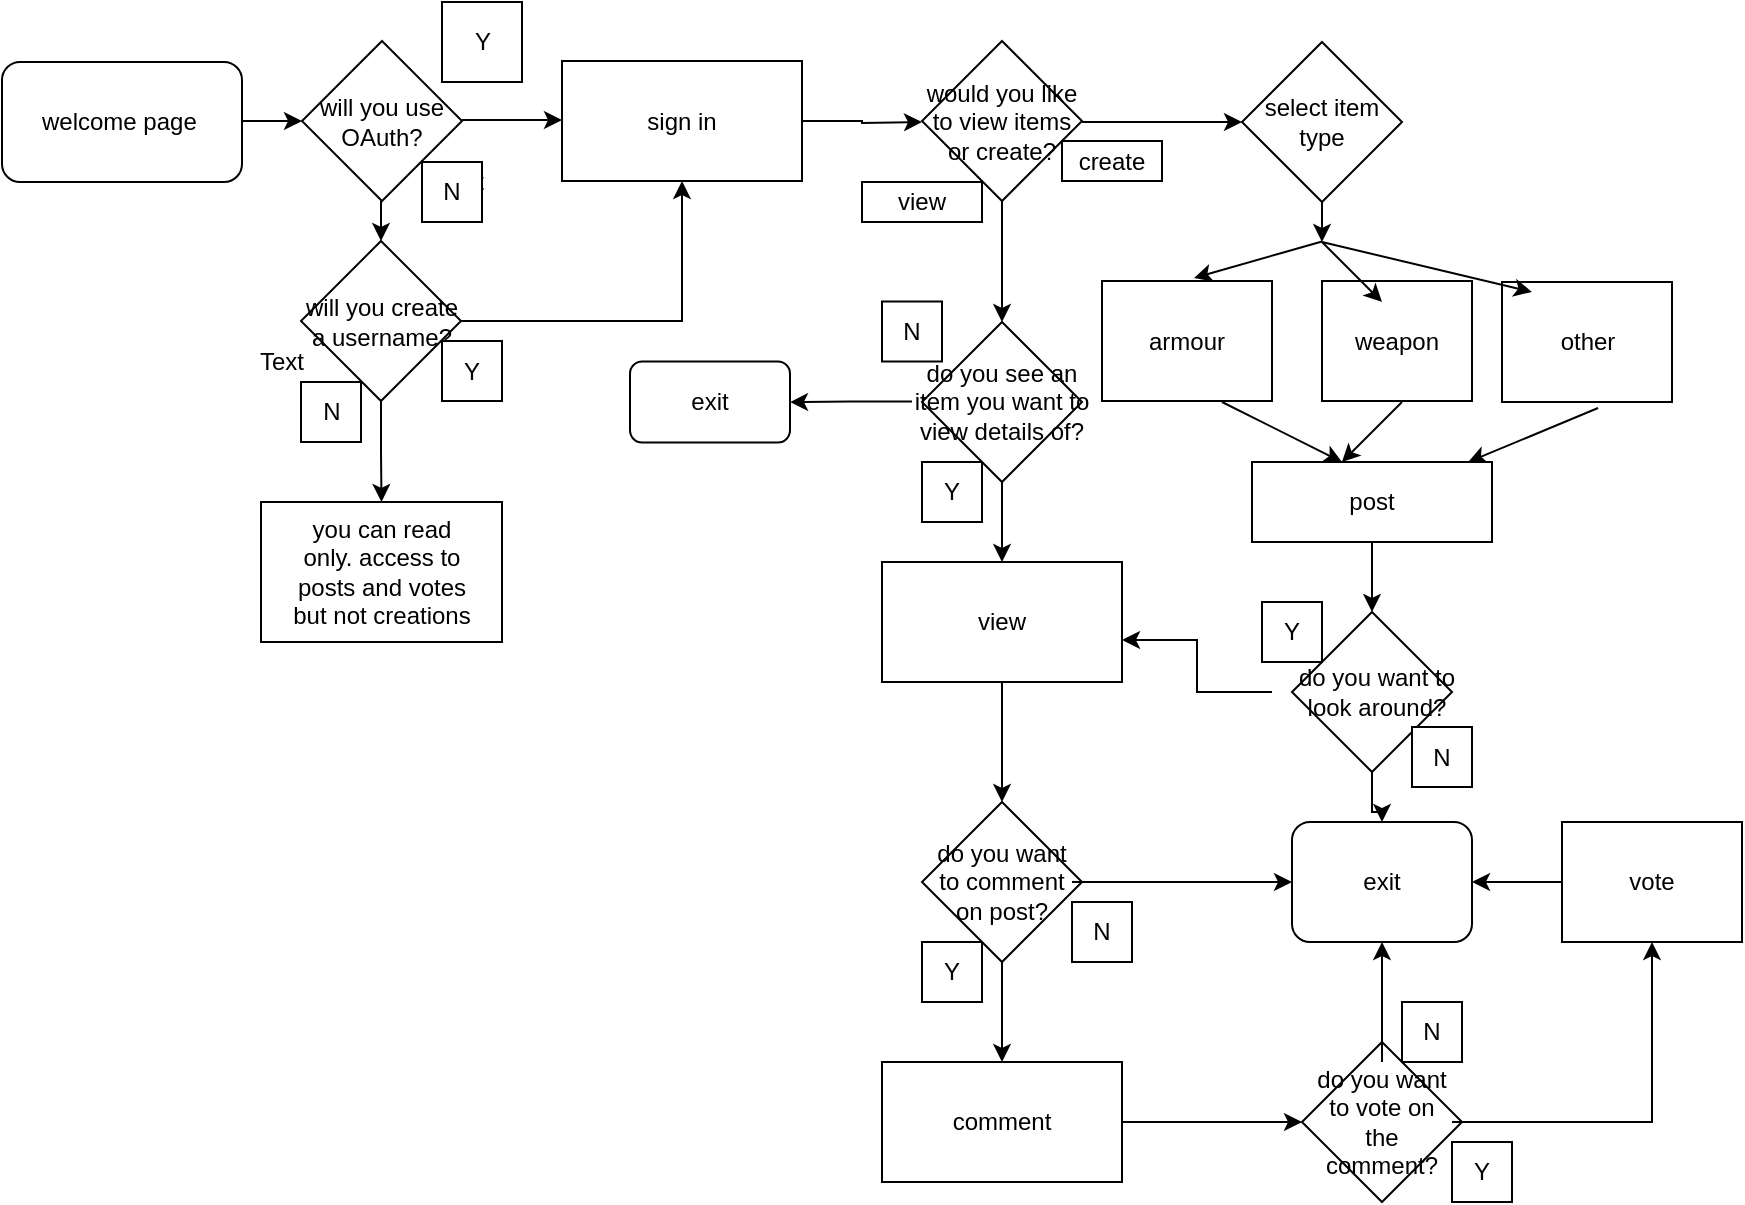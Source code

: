 <mxfile version="14.9.2" type="device"><diagram id="IBGyfSCM0pHQJwN4tvd7" name="Page-1"><mxGraphModel dx="750" dy="589" grid="1" gridSize="10" guides="1" tooltips="1" connect="1" arrows="1" fold="1" page="1" pageScale="1" pageWidth="827" pageHeight="1169" math="0" shadow="0"><root><mxCell id="0"/><mxCell id="1" parent="0"/><mxCell id="z0nIqfdhN2FTbJ_hzPqy-1" value="" style="rounded=1;whiteSpace=wrap;html=1;" vertex="1" parent="1"><mxGeometry x="20" y="310" width="120" height="60" as="geometry"/></mxCell><mxCell id="z0nIqfdhN2FTbJ_hzPqy-2" value="welcome page&lt;span style=&quot;white-space: pre&quot;&gt;&#9;&lt;/span&gt;" style="text;html=1;strokeColor=none;fillColor=none;align=center;verticalAlign=middle;whiteSpace=wrap;rounded=0;" vertex="1" parent="1"><mxGeometry x="25" y="330" width="110" height="20" as="geometry"/></mxCell><mxCell id="z0nIqfdhN2FTbJ_hzPqy-4" value="" style="endArrow=classic;html=1;strokeColor=#000000;" edge="1" parent="1" target="z0nIqfdhN2FTbJ_hzPqy-5"><mxGeometry width="50" height="50" relative="1" as="geometry"><mxPoint x="140" y="339.5" as="sourcePoint"/><mxPoint x="210" y="339.5" as="targetPoint"/></mxGeometry></mxCell><mxCell id="z0nIqfdhN2FTbJ_hzPqy-5" value="will you use OAuth?" style="rhombus;whiteSpace=wrap;html=1;" vertex="1" parent="1"><mxGeometry x="170" y="299.5" width="80" height="80" as="geometry"/></mxCell><mxCell id="z0nIqfdhN2FTbJ_hzPqy-6" value="Text" style="text;html=1;strokeColor=none;fillColor=none;align=center;verticalAlign=middle;whiteSpace=wrap;rounded=0;" vertex="1" parent="1"><mxGeometry x="230" y="359.5" width="40" height="20" as="geometry"/></mxCell><mxCell id="z0nIqfdhN2FTbJ_hzPqy-7" value="" style="endArrow=classic;html=1;strokeColor=#000000;" edge="1" parent="1"><mxGeometry width="50" height="50" relative="1" as="geometry"><mxPoint x="250" y="339" as="sourcePoint"/><mxPoint x="300" y="339" as="targetPoint"/></mxGeometry></mxCell><mxCell id="z0nIqfdhN2FTbJ_hzPqy-9" value="" style="whiteSpace=wrap;html=1;aspect=fixed;" vertex="1" parent="1"><mxGeometry x="240" y="280" width="40" height="40" as="geometry"/></mxCell><mxCell id="z0nIqfdhN2FTbJ_hzPqy-10" value="Y" style="text;html=1;align=center;verticalAlign=middle;resizable=0;points=[];autosize=1;strokeColor=none;" vertex="1" parent="1"><mxGeometry x="250" y="290" width="20" height="20" as="geometry"/></mxCell><mxCell id="z0nIqfdhN2FTbJ_hzPqy-12" value="N" style="whiteSpace=wrap;html=1;aspect=fixed;" vertex="1" parent="1"><mxGeometry x="230" y="360" width="30" height="30" as="geometry"/></mxCell><mxCell id="z0nIqfdhN2FTbJ_hzPqy-13" value="" style="endArrow=classic;html=1;strokeColor=#000000;" edge="1" parent="1" target="z0nIqfdhN2FTbJ_hzPqy-14"><mxGeometry width="50" height="50" relative="1" as="geometry"><mxPoint x="209.5" y="379.5" as="sourcePoint"/><mxPoint x="209.5" y="439.5" as="targetPoint"/></mxGeometry></mxCell><mxCell id="z0nIqfdhN2FTbJ_hzPqy-20" style="edgeStyle=orthogonalEdgeStyle;rounded=0;orthogonalLoop=1;jettySize=auto;html=1;exitX=1;exitY=0.5;exitDx=0;exitDy=0;strokeColor=#000000;" edge="1" parent="1" source="z0nIqfdhN2FTbJ_hzPqy-14" target="z0nIqfdhN2FTbJ_hzPqy-21"><mxGeometry relative="1" as="geometry"><mxPoint x="350" y="390" as="targetPoint"/></mxGeometry></mxCell><mxCell id="z0nIqfdhN2FTbJ_hzPqy-25" style="edgeStyle=orthogonalEdgeStyle;rounded=0;orthogonalLoop=1;jettySize=auto;html=1;exitX=0.5;exitY=1;exitDx=0;exitDy=0;strokeColor=#000000;" edge="1" parent="1" source="z0nIqfdhN2FTbJ_hzPqy-14" target="z0nIqfdhN2FTbJ_hzPqy-26"><mxGeometry relative="1" as="geometry"><mxPoint x="210" y="560" as="targetPoint"/></mxGeometry></mxCell><mxCell id="z0nIqfdhN2FTbJ_hzPqy-14" value="will you create a username?" style="rhombus;whiteSpace=wrap;html=1;" vertex="1" parent="1"><mxGeometry x="169.5" y="399.5" width="80" height="80" as="geometry"/></mxCell><mxCell id="z0nIqfdhN2FTbJ_hzPqy-16" value="" style="whiteSpace=wrap;html=1;aspect=fixed;" vertex="1" parent="1"><mxGeometry x="240" y="449.5" width="30" height="30" as="geometry"/></mxCell><mxCell id="z0nIqfdhN2FTbJ_hzPqy-17" value="N" style="whiteSpace=wrap;html=1;aspect=fixed;" vertex="1" parent="1"><mxGeometry x="169.5" y="470" width="30" height="30" as="geometry"/></mxCell><mxCell id="z0nIqfdhN2FTbJ_hzPqy-19" value="Y" style="text;html=1;strokeColor=none;fillColor=none;align=center;verticalAlign=middle;whiteSpace=wrap;rounded=0;" vertex="1" parent="1"><mxGeometry x="245" y="454.5" width="20" height="20" as="geometry"/></mxCell><mxCell id="z0nIqfdhN2FTbJ_hzPqy-24" style="edgeStyle=orthogonalEdgeStyle;rounded=0;orthogonalLoop=1;jettySize=auto;html=1;exitX=1;exitY=0.5;exitDx=0;exitDy=0;strokeColor=#000000;" edge="1" parent="1" source="z0nIqfdhN2FTbJ_hzPqy-21"><mxGeometry relative="1" as="geometry"><mxPoint x="480" y="340" as="targetPoint"/></mxGeometry></mxCell><mxCell id="z0nIqfdhN2FTbJ_hzPqy-21" value="" style="rounded=0;whiteSpace=wrap;html=1;" vertex="1" parent="1"><mxGeometry x="300" y="309.5" width="120" height="60" as="geometry"/></mxCell><mxCell id="z0nIqfdhN2FTbJ_hzPqy-22" value="Text" style="text;html=1;strokeColor=none;fillColor=none;align=center;verticalAlign=middle;whiteSpace=wrap;rounded=0;" vertex="1" parent="1"><mxGeometry x="140" y="450" width="40" height="20" as="geometry"/></mxCell><mxCell id="z0nIqfdhN2FTbJ_hzPqy-23" value="sign in" style="text;html=1;strokeColor=none;fillColor=none;align=center;verticalAlign=middle;whiteSpace=wrap;rounded=0;" vertex="1" parent="1"><mxGeometry x="320" y="329.5" width="80" height="20" as="geometry"/></mxCell><mxCell id="z0nIqfdhN2FTbJ_hzPqy-26" value="" style="rounded=0;whiteSpace=wrap;html=1;" vertex="1" parent="1"><mxGeometry x="149.5" y="530" width="120.5" height="70" as="geometry"/></mxCell><mxCell id="z0nIqfdhN2FTbJ_hzPqy-27" value="you can read only. access to posts and votes but not creations" style="text;html=1;strokeColor=none;fillColor=none;align=center;verticalAlign=middle;whiteSpace=wrap;rounded=0;" vertex="1" parent="1"><mxGeometry x="161.75" y="535" width="95.5" height="60" as="geometry"/></mxCell><mxCell id="z0nIqfdhN2FTbJ_hzPqy-34" style="edgeStyle=orthogonalEdgeStyle;rounded=0;orthogonalLoop=1;jettySize=auto;html=1;strokeColor=#000000;" edge="1" parent="1" source="z0nIqfdhN2FTbJ_hzPqy-28"><mxGeometry relative="1" as="geometry"><mxPoint x="520" y="440" as="targetPoint"/></mxGeometry></mxCell><mxCell id="z0nIqfdhN2FTbJ_hzPqy-28" value="" style="rhombus;whiteSpace=wrap;html=1;" vertex="1" parent="1"><mxGeometry x="480" y="299.5" width="80" height="80" as="geometry"/></mxCell><mxCell id="z0nIqfdhN2FTbJ_hzPqy-32" style="edgeStyle=orthogonalEdgeStyle;rounded=0;orthogonalLoop=1;jettySize=auto;html=1;strokeColor=#000000;" edge="1" parent="1" source="z0nIqfdhN2FTbJ_hzPqy-29"><mxGeometry relative="1" as="geometry"><mxPoint x="640" y="340" as="targetPoint"/></mxGeometry></mxCell><mxCell id="z0nIqfdhN2FTbJ_hzPqy-29" value="would you like to view items or create?" style="text;html=1;strokeColor=none;fillColor=none;align=center;verticalAlign=middle;whiteSpace=wrap;rounded=0;" vertex="1" parent="1"><mxGeometry x="480" y="310" width="80" height="60" as="geometry"/></mxCell><mxCell id="z0nIqfdhN2FTbJ_hzPqy-35" value="" style="rounded=0;whiteSpace=wrap;html=1;" vertex="1" parent="1"><mxGeometry x="550" y="349.5" width="50" height="20" as="geometry"/></mxCell><mxCell id="z0nIqfdhN2FTbJ_hzPqy-36" value="create" style="text;html=1;strokeColor=none;fillColor=none;align=center;verticalAlign=middle;whiteSpace=wrap;rounded=0;" vertex="1" parent="1"><mxGeometry x="555" y="349.5" width="40" height="20" as="geometry"/></mxCell><mxCell id="z0nIqfdhN2FTbJ_hzPqy-37" value="" style="rounded=0;whiteSpace=wrap;html=1;" vertex="1" parent="1"><mxGeometry x="450" y="370" width="60" height="20" as="geometry"/></mxCell><mxCell id="z0nIqfdhN2FTbJ_hzPqy-38" value="view" style="text;html=1;strokeColor=none;fillColor=none;align=center;verticalAlign=middle;whiteSpace=wrap;rounded=0;" vertex="1" parent="1"><mxGeometry x="460" y="370" width="40" height="20" as="geometry"/></mxCell><mxCell id="z0nIqfdhN2FTbJ_hzPqy-41" style="edgeStyle=orthogonalEdgeStyle;rounded=0;orthogonalLoop=1;jettySize=auto;html=1;exitX=0.5;exitY=1;exitDx=0;exitDy=0;strokeColor=#000000;" edge="1" parent="1" source="z0nIqfdhN2FTbJ_hzPqy-39"><mxGeometry relative="1" as="geometry"><mxPoint x="520" y="560" as="targetPoint"/></mxGeometry></mxCell><mxCell id="z0nIqfdhN2FTbJ_hzPqy-39" value="" style="rhombus;whiteSpace=wrap;html=1;" vertex="1" parent="1"><mxGeometry x="480" y="440" width="80" height="80" as="geometry"/></mxCell><mxCell id="z0nIqfdhN2FTbJ_hzPqy-42" style="edgeStyle=orthogonalEdgeStyle;rounded=0;orthogonalLoop=1;jettySize=auto;html=1;exitX=0;exitY=0.5;exitDx=0;exitDy=0;strokeColor=#000000;" edge="1" parent="1" source="z0nIqfdhN2FTbJ_hzPqy-40" target="z0nIqfdhN2FTbJ_hzPqy-43"><mxGeometry relative="1" as="geometry"><mxPoint x="420" y="480" as="targetPoint"/></mxGeometry></mxCell><mxCell id="z0nIqfdhN2FTbJ_hzPqy-40" value="do you see an item you want to view details of?" style="text;html=1;strokeColor=none;fillColor=none;align=center;verticalAlign=middle;whiteSpace=wrap;rounded=0;" vertex="1" parent="1"><mxGeometry x="475" y="454.5" width="90" height="50.5" as="geometry"/></mxCell><mxCell id="z0nIqfdhN2FTbJ_hzPqy-43" value="" style="rounded=1;whiteSpace=wrap;html=1;" vertex="1" parent="1"><mxGeometry x="334" y="459.75" width="80" height="40.5" as="geometry"/></mxCell><mxCell id="z0nIqfdhN2FTbJ_hzPqy-44" value="exit" style="text;html=1;strokeColor=none;fillColor=none;align=center;verticalAlign=middle;whiteSpace=wrap;rounded=0;" vertex="1" parent="1"><mxGeometry x="354" y="469.75" width="40" height="20" as="geometry"/></mxCell><mxCell id="z0nIqfdhN2FTbJ_hzPqy-54" value="Y" style="whiteSpace=wrap;html=1;aspect=fixed;" vertex="1" parent="1"><mxGeometry x="480" y="510" width="30" height="30" as="geometry"/></mxCell><mxCell id="z0nIqfdhN2FTbJ_hzPqy-55" value="N" style="whiteSpace=wrap;html=1;aspect=fixed;" vertex="1" parent="1"><mxGeometry x="460" y="429.75" width="30" height="30" as="geometry"/></mxCell><mxCell id="z0nIqfdhN2FTbJ_hzPqy-60" style="edgeStyle=orthogonalEdgeStyle;rounded=0;orthogonalLoop=1;jettySize=auto;html=1;strokeColor=#000000;" edge="1" parent="1" source="z0nIqfdhN2FTbJ_hzPqy-57" target="z0nIqfdhN2FTbJ_hzPqy-61"><mxGeometry relative="1" as="geometry"><mxPoint x="520" y="680" as="targetPoint"/></mxGeometry></mxCell><mxCell id="z0nIqfdhN2FTbJ_hzPqy-57" value="" style="rounded=0;whiteSpace=wrap;html=1;" vertex="1" parent="1"><mxGeometry x="460" y="560" width="120" height="60" as="geometry"/></mxCell><mxCell id="z0nIqfdhN2FTbJ_hzPqy-58" value="view" style="text;html=1;strokeColor=none;fillColor=none;align=center;verticalAlign=middle;whiteSpace=wrap;rounded=0;" vertex="1" parent="1"><mxGeometry x="500" y="580" width="40" height="20" as="geometry"/></mxCell><mxCell id="z0nIqfdhN2FTbJ_hzPqy-68" style="edgeStyle=orthogonalEdgeStyle;rounded=0;orthogonalLoop=1;jettySize=auto;html=1;exitX=0.5;exitY=1;exitDx=0;exitDy=0;strokeColor=#000000;" edge="1" parent="1" source="z0nIqfdhN2FTbJ_hzPqy-61" target="z0nIqfdhN2FTbJ_hzPqy-69"><mxGeometry relative="1" as="geometry"><mxPoint x="520" y="810" as="targetPoint"/></mxGeometry></mxCell><mxCell id="z0nIqfdhN2FTbJ_hzPqy-61" value="" style="rhombus;whiteSpace=wrap;html=1;" vertex="1" parent="1"><mxGeometry x="480" y="680" width="80" height="80" as="geometry"/></mxCell><mxCell id="z0nIqfdhN2FTbJ_hzPqy-67" style="edgeStyle=orthogonalEdgeStyle;rounded=0;orthogonalLoop=1;jettySize=auto;html=1;strokeColor=#000000;entryX=0;entryY=0.5;entryDx=0;entryDy=0;" edge="1" parent="1" source="z0nIqfdhN2FTbJ_hzPqy-62" target="z0nIqfdhN2FTbJ_hzPqy-80"><mxGeometry relative="1" as="geometry"><mxPoint x="660" y="720" as="targetPoint"/></mxGeometry></mxCell><mxCell id="z0nIqfdhN2FTbJ_hzPqy-62" value="do you want to comment on post?" style="text;html=1;strokeColor=none;fillColor=none;align=center;verticalAlign=middle;whiteSpace=wrap;rounded=0;" vertex="1" parent="1"><mxGeometry x="485" y="700" width="70" height="40" as="geometry"/></mxCell><mxCell id="z0nIqfdhN2FTbJ_hzPqy-63" value="N" style="whiteSpace=wrap;html=1;aspect=fixed;" vertex="1" parent="1"><mxGeometry x="555" y="730" width="30" height="30" as="geometry"/></mxCell><mxCell id="z0nIqfdhN2FTbJ_hzPqy-64" value="Y" style="whiteSpace=wrap;html=1;aspect=fixed;" vertex="1" parent="1"><mxGeometry x="480" y="750" width="30" height="30" as="geometry"/></mxCell><mxCell id="z0nIqfdhN2FTbJ_hzPqy-71" style="edgeStyle=orthogonalEdgeStyle;rounded=0;orthogonalLoop=1;jettySize=auto;html=1;strokeColor=#000000;" edge="1" parent="1" source="z0nIqfdhN2FTbJ_hzPqy-69" target="z0nIqfdhN2FTbJ_hzPqy-72"><mxGeometry relative="1" as="geometry"><mxPoint x="640" y="840" as="targetPoint"/></mxGeometry></mxCell><mxCell id="z0nIqfdhN2FTbJ_hzPqy-69" value="comment" style="rounded=0;whiteSpace=wrap;html=1;" vertex="1" parent="1"><mxGeometry x="460" y="810" width="120" height="60" as="geometry"/></mxCell><mxCell id="z0nIqfdhN2FTbJ_hzPqy-72" value="" style="rhombus;whiteSpace=wrap;html=1;" vertex="1" parent="1"><mxGeometry x="670" y="800" width="80" height="80" as="geometry"/></mxCell><mxCell id="z0nIqfdhN2FTbJ_hzPqy-77" style="edgeStyle=orthogonalEdgeStyle;rounded=0;orthogonalLoop=1;jettySize=auto;html=1;strokeColor=#000000;" edge="1" parent="1" source="z0nIqfdhN2FTbJ_hzPqy-73" target="z0nIqfdhN2FTbJ_hzPqy-78"><mxGeometry relative="1" as="geometry"><mxPoint x="710" y="940" as="targetPoint"/></mxGeometry></mxCell><mxCell id="z0nIqfdhN2FTbJ_hzPqy-79" style="edgeStyle=orthogonalEdgeStyle;rounded=0;orthogonalLoop=1;jettySize=auto;html=1;strokeColor=#000000;" edge="1" parent="1" source="z0nIqfdhN2FTbJ_hzPqy-73" target="z0nIqfdhN2FTbJ_hzPqy-80"><mxGeometry relative="1" as="geometry"><mxPoint x="710" y="750" as="targetPoint"/></mxGeometry></mxCell><mxCell id="z0nIqfdhN2FTbJ_hzPqy-73" value="do you want to vote on the comment?" style="text;html=1;strokeColor=none;fillColor=none;align=center;verticalAlign=middle;whiteSpace=wrap;rounded=0;" vertex="1" parent="1"><mxGeometry x="675" y="810" width="70" height="60" as="geometry"/></mxCell><mxCell id="z0nIqfdhN2FTbJ_hzPqy-74" value="N" style="whiteSpace=wrap;html=1;aspect=fixed;" vertex="1" parent="1"><mxGeometry x="720" y="780" width="30" height="30" as="geometry"/></mxCell><mxCell id="z0nIqfdhN2FTbJ_hzPqy-75" value="Y" style="whiteSpace=wrap;html=1;aspect=fixed;" vertex="1" parent="1"><mxGeometry x="745" y="850" width="30" height="30" as="geometry"/></mxCell><mxCell id="z0nIqfdhN2FTbJ_hzPqy-81" style="edgeStyle=orthogonalEdgeStyle;rounded=0;orthogonalLoop=1;jettySize=auto;html=1;entryX=1;entryY=0.5;entryDx=0;entryDy=0;strokeColor=#000000;" edge="1" parent="1" source="z0nIqfdhN2FTbJ_hzPqy-78" target="z0nIqfdhN2FTbJ_hzPqy-80"><mxGeometry relative="1" as="geometry"/></mxCell><mxCell id="z0nIqfdhN2FTbJ_hzPqy-78" value="vote" style="rounded=0;whiteSpace=wrap;html=1;" vertex="1" parent="1"><mxGeometry x="800" y="690" width="90" height="60" as="geometry"/></mxCell><mxCell id="z0nIqfdhN2FTbJ_hzPqy-80" value="exit" style="rounded=1;whiteSpace=wrap;html=1;" vertex="1" parent="1"><mxGeometry x="665" y="690" width="90" height="60" as="geometry"/></mxCell><mxCell id="z0nIqfdhN2FTbJ_hzPqy-97" style="edgeStyle=orthogonalEdgeStyle;rounded=0;orthogonalLoop=1;jettySize=auto;html=1;exitX=0.5;exitY=1;exitDx=0;exitDy=0;strokeColor=#000000;" edge="1" parent="1" source="z0nIqfdhN2FTbJ_hzPqy-83"><mxGeometry relative="1" as="geometry"><mxPoint x="680" y="400" as="targetPoint"/></mxGeometry></mxCell><mxCell id="z0nIqfdhN2FTbJ_hzPqy-83" value="" style="rhombus;whiteSpace=wrap;html=1;" vertex="1" parent="1"><mxGeometry x="640" y="300" width="80" height="80" as="geometry"/></mxCell><mxCell id="z0nIqfdhN2FTbJ_hzPqy-84" value="select item type" style="text;html=1;strokeColor=none;fillColor=none;align=center;verticalAlign=middle;whiteSpace=wrap;rounded=0;" vertex="1" parent="1"><mxGeometry x="645" y="319.5" width="70" height="40" as="geometry"/></mxCell><mxCell id="z0nIqfdhN2FTbJ_hzPqy-86" value="" style="verticalLabelPosition=bottom;verticalAlign=top;html=1;shape=mxgraph.basic.rect;fillColor2=none;strokeWidth=1;size=20;indent=5;" vertex="1" parent="1"><mxGeometry x="570" y="419.5" width="85" height="60" as="geometry"/></mxCell><mxCell id="z0nIqfdhN2FTbJ_hzPqy-88" value="armour" style="text;html=1;strokeColor=none;fillColor=none;align=center;verticalAlign=middle;whiteSpace=wrap;rounded=0;" vertex="1" parent="1"><mxGeometry x="585" y="440" width="55" height="20" as="geometry"/></mxCell><mxCell id="z0nIqfdhN2FTbJ_hzPqy-89" value="weapon" style="rounded=0;whiteSpace=wrap;html=1;" vertex="1" parent="1"><mxGeometry x="680" y="419.5" width="75" height="60" as="geometry"/></mxCell><mxCell id="z0nIqfdhN2FTbJ_hzPqy-90" value="" style="verticalLabelPosition=bottom;verticalAlign=top;html=1;shape=mxgraph.basic.rect;fillColor2=none;strokeWidth=1;size=20;indent=5;" vertex="1" parent="1"><mxGeometry x="770" y="420" width="85" height="60" as="geometry"/></mxCell><mxCell id="z0nIqfdhN2FTbJ_hzPqy-98" value="" style="endArrow=classic;html=1;strokeColor=#000000;entryX=0.541;entryY=-0.025;entryDx=0;entryDy=0;entryPerimeter=0;" edge="1" parent="1" target="z0nIqfdhN2FTbJ_hzPqy-86"><mxGeometry width="50" height="50" relative="1" as="geometry"><mxPoint x="680" y="399.75" as="sourcePoint"/><mxPoint x="605" y="399.5" as="targetPoint"/></mxGeometry></mxCell><mxCell id="z0nIqfdhN2FTbJ_hzPqy-100" value="" style="endArrow=classic;html=1;strokeColor=#000000;" edge="1" parent="1"><mxGeometry width="50" height="50" relative="1" as="geometry"><mxPoint x="680" y="400" as="sourcePoint"/><mxPoint x="710" y="430" as="targetPoint"/></mxGeometry></mxCell><mxCell id="z0nIqfdhN2FTbJ_hzPqy-102" value="" style="endArrow=classic;html=1;strokeColor=#000000;entryX=0.176;entryY=0.083;entryDx=0;entryDy=0;entryPerimeter=0;" edge="1" parent="1" target="z0nIqfdhN2FTbJ_hzPqy-90"><mxGeometry width="50" height="50" relative="1" as="geometry"><mxPoint x="680" y="400" as="sourcePoint"/><mxPoint x="760" y="420" as="targetPoint"/></mxGeometry></mxCell><mxCell id="z0nIqfdhN2FTbJ_hzPqy-103" value="other" style="text;html=1;strokeColor=none;fillColor=none;align=center;verticalAlign=middle;whiteSpace=wrap;rounded=0;" vertex="1" parent="1"><mxGeometry x="792.5" y="439.5" width="40" height="20" as="geometry"/></mxCell><mxCell id="z0nIqfdhN2FTbJ_hzPqy-104" value="" style="endArrow=classic;html=1;strokeColor=#000000;" edge="1" parent="1"><mxGeometry width="50" height="50" relative="1" as="geometry"><mxPoint x="630" y="480" as="sourcePoint"/><mxPoint x="690" y="510" as="targetPoint"/></mxGeometry></mxCell><mxCell id="z0nIqfdhN2FTbJ_hzPqy-105" value="" style="endArrow=classic;html=1;strokeColor=#000000;" edge="1" parent="1"><mxGeometry width="50" height="50" relative="1" as="geometry"><mxPoint x="720" y="480" as="sourcePoint"/><mxPoint x="690" y="510" as="targetPoint"/></mxGeometry></mxCell><mxCell id="z0nIqfdhN2FTbJ_hzPqy-106" value="" style="endArrow=classic;html=1;strokeColor=#000000;exitX=0.565;exitY=1.05;exitDx=0;exitDy=0;exitPerimeter=0;" edge="1" parent="1" source="z0nIqfdhN2FTbJ_hzPqy-90" target="z0nIqfdhN2FTbJ_hzPqy-107"><mxGeometry width="50" height="50" relative="1" as="geometry"><mxPoint x="640" y="560" as="sourcePoint"/><mxPoint x="690" y="510" as="targetPoint"/></mxGeometry></mxCell><mxCell id="z0nIqfdhN2FTbJ_hzPqy-110" style="edgeStyle=orthogonalEdgeStyle;rounded=0;orthogonalLoop=1;jettySize=auto;html=1;entryX=0.5;entryY=0;entryDx=0;entryDy=0;strokeColor=#000000;" edge="1" parent="1" source="z0nIqfdhN2FTbJ_hzPqy-107" target="z0nIqfdhN2FTbJ_hzPqy-108"><mxGeometry relative="1" as="geometry"/></mxCell><mxCell id="z0nIqfdhN2FTbJ_hzPqy-107" value="post" style="rounded=0;whiteSpace=wrap;html=1;" vertex="1" parent="1"><mxGeometry x="645" y="510" width="120" height="40" as="geometry"/></mxCell><mxCell id="z0nIqfdhN2FTbJ_hzPqy-114" style="edgeStyle=orthogonalEdgeStyle;rounded=0;orthogonalLoop=1;jettySize=auto;html=1;entryX=0.5;entryY=0;entryDx=0;entryDy=0;strokeColor=#000000;" edge="1" parent="1" source="z0nIqfdhN2FTbJ_hzPqy-108" target="z0nIqfdhN2FTbJ_hzPqy-80"><mxGeometry relative="1" as="geometry"/></mxCell><mxCell id="z0nIqfdhN2FTbJ_hzPqy-108" value="" style="rhombus;whiteSpace=wrap;html=1;" vertex="1" parent="1"><mxGeometry x="665" y="585" width="80" height="80" as="geometry"/></mxCell><mxCell id="z0nIqfdhN2FTbJ_hzPqy-115" style="edgeStyle=orthogonalEdgeStyle;rounded=0;orthogonalLoop=1;jettySize=auto;html=1;exitX=0;exitY=0.5;exitDx=0;exitDy=0;entryX=1;entryY=0.65;entryDx=0;entryDy=0;entryPerimeter=0;strokeColor=#000000;" edge="1" parent="1" source="z0nIqfdhN2FTbJ_hzPqy-111" target="z0nIqfdhN2FTbJ_hzPqy-57"><mxGeometry relative="1" as="geometry"/></mxCell><mxCell id="z0nIqfdhN2FTbJ_hzPqy-111" value="do you want to look around?" style="text;html=1;strokeColor=none;fillColor=none;align=center;verticalAlign=middle;whiteSpace=wrap;rounded=0;" vertex="1" parent="1"><mxGeometry x="655" y="607.5" width="105" height="35" as="geometry"/></mxCell><mxCell id="z0nIqfdhN2FTbJ_hzPqy-117" value="N" style="whiteSpace=wrap;html=1;aspect=fixed;" vertex="1" parent="1"><mxGeometry x="725" y="642.5" width="30" height="30" as="geometry"/></mxCell><mxCell id="z0nIqfdhN2FTbJ_hzPqy-118" value="Y" style="whiteSpace=wrap;html=1;aspect=fixed;" vertex="1" parent="1"><mxGeometry x="650" y="580" width="30" height="30" as="geometry"/></mxCell></root></mxGraphModel></diagram></mxfile>